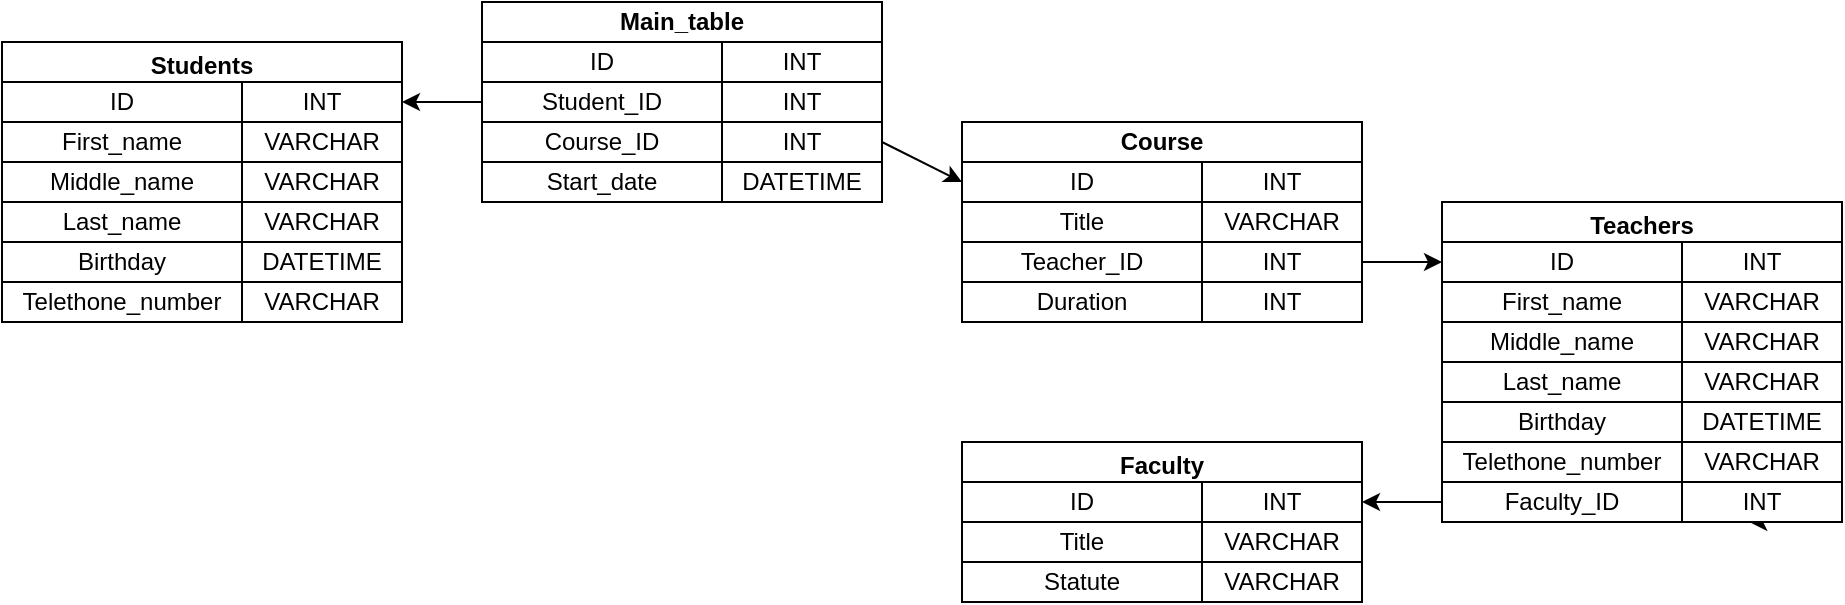 <mxfile version="24.3.1" type="device" pages="3">
  <diagram name="Задание 1" id="fH2gyag9-KRzCoOBgGSq">
    <mxGraphModel dx="1172" dy="627" grid="1" gridSize="10" guides="1" tooltips="1" connect="1" arrows="1" fold="1" page="1" pageScale="1" pageWidth="827" pageHeight="1169" math="0" shadow="0">
      <root>
        <mxCell id="0" />
        <mxCell id="1" parent="0" />
        <mxCell id="TieUyA27NA2xBLVFngrb-1" value="Students" style="swimlane;whiteSpace=wrap;html=1;" vertex="1" parent="1">
          <mxGeometry y="60" width="200" height="140" as="geometry" />
        </mxCell>
        <mxCell id="TieUyA27NA2xBLVFngrb-2" value="First_name" style="whiteSpace=wrap;html=1;" vertex="1" parent="TieUyA27NA2xBLVFngrb-1">
          <mxGeometry y="40" width="120" height="20" as="geometry" />
        </mxCell>
        <mxCell id="TieUyA27NA2xBLVFngrb-3" value="Birthday" style="whiteSpace=wrap;html=1;" vertex="1" parent="TieUyA27NA2xBLVFngrb-1">
          <mxGeometry y="100" width="120" height="20" as="geometry" />
        </mxCell>
        <mxCell id="TieUyA27NA2xBLVFngrb-4" value="Telethone_number" style="whiteSpace=wrap;html=1;" vertex="1" parent="TieUyA27NA2xBLVFngrb-1">
          <mxGeometry y="120" width="120" height="20" as="geometry" />
        </mxCell>
        <mxCell id="TieUyA27NA2xBLVFngrb-5" value="Middle_name" style="whiteSpace=wrap;html=1;" vertex="1" parent="TieUyA27NA2xBLVFngrb-1">
          <mxGeometry y="60" width="120" height="20" as="geometry" />
        </mxCell>
        <mxCell id="TieUyA27NA2xBLVFngrb-6" value="Last_name" style="whiteSpace=wrap;html=1;" vertex="1" parent="TieUyA27NA2xBLVFngrb-1">
          <mxGeometry y="80" width="120" height="20" as="geometry" />
        </mxCell>
        <mxCell id="TieUyA27NA2xBLVFngrb-7" value="VARCHAR" style="whiteSpace=wrap;html=1;" vertex="1" parent="TieUyA27NA2xBLVFngrb-1">
          <mxGeometry x="120" y="40" width="80" height="20" as="geometry" />
        </mxCell>
        <mxCell id="TieUyA27NA2xBLVFngrb-8" value="DATETIME" style="whiteSpace=wrap;html=1;" vertex="1" parent="TieUyA27NA2xBLVFngrb-1">
          <mxGeometry x="120" y="100" width="80" height="20" as="geometry" />
        </mxCell>
        <mxCell id="TieUyA27NA2xBLVFngrb-9" value="VARCHAR" style="whiteSpace=wrap;html=1;" vertex="1" parent="TieUyA27NA2xBLVFngrb-1">
          <mxGeometry x="120" y="120" width="80" height="20" as="geometry" />
        </mxCell>
        <mxCell id="TieUyA27NA2xBLVFngrb-10" value="VARCHAR" style="whiteSpace=wrap;html=1;" vertex="1" parent="TieUyA27NA2xBLVFngrb-1">
          <mxGeometry x="120" y="60" width="80" height="20" as="geometry" />
        </mxCell>
        <mxCell id="TieUyA27NA2xBLVFngrb-11" value="VARCHAR" style="whiteSpace=wrap;html=1;" vertex="1" parent="TieUyA27NA2xBLVFngrb-1">
          <mxGeometry x="120" y="80" width="80" height="20" as="geometry" />
        </mxCell>
        <mxCell id="TieUyA27NA2xBLVFngrb-12" value="INT" style="whiteSpace=wrap;html=1;" vertex="1" parent="TieUyA27NA2xBLVFngrb-1">
          <mxGeometry x="120" y="20" width="80" height="20" as="geometry" />
        </mxCell>
        <mxCell id="TieUyA27NA2xBLVFngrb-13" value="ID" style="whiteSpace=wrap;html=1;" vertex="1" parent="TieUyA27NA2xBLVFngrb-1">
          <mxGeometry y="20" width="120" height="20" as="geometry" />
        </mxCell>
        <mxCell id="TieUyA27NA2xBLVFngrb-14" value="Teachers" style="swimlane;whiteSpace=wrap;html=1;startSize=23;" vertex="1" parent="1">
          <mxGeometry x="720" y="140" width="200" height="160" as="geometry" />
        </mxCell>
        <mxCell id="TieUyA27NA2xBLVFngrb-15" value="First_name" style="whiteSpace=wrap;html=1;" vertex="1" parent="TieUyA27NA2xBLVFngrb-14">
          <mxGeometry y="40" width="120" height="20" as="geometry" />
        </mxCell>
        <mxCell id="TieUyA27NA2xBLVFngrb-16" style="edgeStyle=orthogonalEdgeStyle;rounded=0;orthogonalLoop=1;jettySize=auto;html=1;exitX=0.5;exitY=1;exitDx=0;exitDy=0;entryX=0.42;entryY=0.96;entryDx=0;entryDy=0;entryPerimeter=0;" edge="1" parent="TieUyA27NA2xBLVFngrb-14">
          <mxGeometry relative="1" as="geometry">
            <mxPoint x="160" y="160" as="sourcePoint" />
            <mxPoint x="153.6" y="159.2" as="targetPoint" />
          </mxGeometry>
        </mxCell>
        <mxCell id="TieUyA27NA2xBLVFngrb-17" value="Middle_name" style="whiteSpace=wrap;html=1;" vertex="1" parent="TieUyA27NA2xBLVFngrb-14">
          <mxGeometry y="60" width="120" height="20" as="geometry" />
        </mxCell>
        <mxCell id="TieUyA27NA2xBLVFngrb-18" value="Faculty_ID" style="whiteSpace=wrap;html=1;" vertex="1" parent="TieUyA27NA2xBLVFngrb-14">
          <mxGeometry y="140" width="120" height="20" as="geometry" />
        </mxCell>
        <mxCell id="TieUyA27NA2xBLVFngrb-19" value="Telethone_number" style="whiteSpace=wrap;html=1;" vertex="1" parent="TieUyA27NA2xBLVFngrb-14">
          <mxGeometry y="120" width="120" height="20" as="geometry" />
        </mxCell>
        <mxCell id="TieUyA27NA2xBLVFngrb-20" value="Birthday" style="whiteSpace=wrap;html=1;" vertex="1" parent="TieUyA27NA2xBLVFngrb-14">
          <mxGeometry y="100" width="120" height="20" as="geometry" />
        </mxCell>
        <mxCell id="TieUyA27NA2xBLVFngrb-21" value="Last_name" style="whiteSpace=wrap;html=1;" vertex="1" parent="TieUyA27NA2xBLVFngrb-14">
          <mxGeometry y="80" width="120" height="20" as="geometry" />
        </mxCell>
        <mxCell id="TieUyA27NA2xBLVFngrb-22" value="VARCHAR" style="whiteSpace=wrap;html=1;" vertex="1" parent="TieUyA27NA2xBLVFngrb-14">
          <mxGeometry x="120" y="40" width="80" height="20" as="geometry" />
        </mxCell>
        <mxCell id="TieUyA27NA2xBLVFngrb-23" value="VARCHAR" style="whiteSpace=wrap;html=1;" vertex="1" parent="TieUyA27NA2xBLVFngrb-14">
          <mxGeometry x="120" y="60" width="80" height="20" as="geometry" />
        </mxCell>
        <mxCell id="TieUyA27NA2xBLVFngrb-24" value="VARCHAR" style="whiteSpace=wrap;html=1;" vertex="1" parent="TieUyA27NA2xBLVFngrb-14">
          <mxGeometry x="120" y="80" width="80" height="20" as="geometry" />
        </mxCell>
        <mxCell id="TieUyA27NA2xBLVFngrb-25" value="DATETIME" style="whiteSpace=wrap;html=1;" vertex="1" parent="TieUyA27NA2xBLVFngrb-14">
          <mxGeometry x="120" y="100" width="80" height="20" as="geometry" />
        </mxCell>
        <mxCell id="TieUyA27NA2xBLVFngrb-26" value="VARCHAR" style="whiteSpace=wrap;html=1;" vertex="1" parent="TieUyA27NA2xBLVFngrb-14">
          <mxGeometry x="120" y="120" width="80" height="20" as="geometry" />
        </mxCell>
        <mxCell id="TieUyA27NA2xBLVFngrb-27" value="INT" style="whiteSpace=wrap;html=1;" vertex="1" parent="TieUyA27NA2xBLVFngrb-14">
          <mxGeometry x="120" y="140" width="80" height="20" as="geometry" />
        </mxCell>
        <mxCell id="TieUyA27NA2xBLVFngrb-28" value="INT" style="whiteSpace=wrap;html=1;" vertex="1" parent="TieUyA27NA2xBLVFngrb-14">
          <mxGeometry x="120" y="20" width="80" height="20" as="geometry" />
        </mxCell>
        <mxCell id="TieUyA27NA2xBLVFngrb-29" value="ID" style="whiteSpace=wrap;html=1;" vertex="1" parent="TieUyA27NA2xBLVFngrb-14">
          <mxGeometry y="20" width="120" height="20" as="geometry" />
        </mxCell>
        <mxCell id="TieUyA27NA2xBLVFngrb-30" value="Faculty" style="swimlane;whiteSpace=wrap;html=1;" vertex="1" parent="1">
          <mxGeometry x="480" y="260" width="200" height="80" as="geometry" />
        </mxCell>
        <mxCell id="TieUyA27NA2xBLVFngrb-31" value="Title" style="whiteSpace=wrap;html=1;" vertex="1" parent="TieUyA27NA2xBLVFngrb-30">
          <mxGeometry y="40" width="120" height="20" as="geometry" />
        </mxCell>
        <mxCell id="TieUyA27NA2xBLVFngrb-32" value="Statute" style="whiteSpace=wrap;html=1;" vertex="1" parent="TieUyA27NA2xBLVFngrb-30">
          <mxGeometry y="60" width="120" height="20" as="geometry" />
        </mxCell>
        <mxCell id="TieUyA27NA2xBLVFngrb-33" value="INT" style="whiteSpace=wrap;html=1;" vertex="1" parent="TieUyA27NA2xBLVFngrb-30">
          <mxGeometry x="120" y="20" width="80" height="20" as="geometry" />
        </mxCell>
        <mxCell id="TieUyA27NA2xBLVFngrb-34" value="ID" style="whiteSpace=wrap;html=1;" vertex="1" parent="TieUyA27NA2xBLVFngrb-30">
          <mxGeometry y="20" width="120" height="20" as="geometry" />
        </mxCell>
        <mxCell id="TieUyA27NA2xBLVFngrb-35" value="VARCHAR" style="whiteSpace=wrap;html=1;" vertex="1" parent="TieUyA27NA2xBLVFngrb-30">
          <mxGeometry x="120" y="40" width="80" height="20" as="geometry" />
        </mxCell>
        <mxCell id="TieUyA27NA2xBLVFngrb-36" value="VARCHAR" style="whiteSpace=wrap;html=1;" vertex="1" parent="TieUyA27NA2xBLVFngrb-30">
          <mxGeometry x="120" y="60" width="80" height="20" as="geometry" />
        </mxCell>
        <mxCell id="TieUyA27NA2xBLVFngrb-37" value="Course" style="swimlane;whiteSpace=wrap;html=1;startSize=20;" vertex="1" parent="1">
          <mxGeometry x="480" y="100" width="200" height="100" as="geometry" />
        </mxCell>
        <mxCell id="TieUyA27NA2xBLVFngrb-38" value="INT" style="whiteSpace=wrap;html=1;" vertex="1" parent="TieUyA27NA2xBLVFngrb-37">
          <mxGeometry x="120" y="20" width="80" height="20" as="geometry" />
        </mxCell>
        <mxCell id="TieUyA27NA2xBLVFngrb-39" value="ID" style="whiteSpace=wrap;html=1;" vertex="1" parent="TieUyA27NA2xBLVFngrb-37">
          <mxGeometry y="20" width="120" height="20" as="geometry" />
        </mxCell>
        <mxCell id="TieUyA27NA2xBLVFngrb-40" value="Title" style="whiteSpace=wrap;html=1;" vertex="1" parent="TieUyA27NA2xBLVFngrb-37">
          <mxGeometry y="40" width="120" height="20" as="geometry" />
        </mxCell>
        <mxCell id="TieUyA27NA2xBLVFngrb-41" value="VARCHAR" style="whiteSpace=wrap;html=1;" vertex="1" parent="TieUyA27NA2xBLVFngrb-37">
          <mxGeometry x="120" y="40" width="80" height="20" as="geometry" />
        </mxCell>
        <mxCell id="TieUyA27NA2xBLVFngrb-42" value="Teacher_ID" style="whiteSpace=wrap;html=1;" vertex="1" parent="TieUyA27NA2xBLVFngrb-37">
          <mxGeometry y="60" width="120" height="20" as="geometry" />
        </mxCell>
        <mxCell id="TieUyA27NA2xBLVFngrb-43" value="INT" style="whiteSpace=wrap;html=1;" vertex="1" parent="TieUyA27NA2xBLVFngrb-37">
          <mxGeometry x="120" y="60" width="80" height="20" as="geometry" />
        </mxCell>
        <mxCell id="TieUyA27NA2xBLVFngrb-44" value="Duration" style="whiteSpace=wrap;html=1;" vertex="1" parent="TieUyA27NA2xBLVFngrb-37">
          <mxGeometry y="80" width="120" height="20" as="geometry" />
        </mxCell>
        <mxCell id="TieUyA27NA2xBLVFngrb-45" value="INT" style="whiteSpace=wrap;html=1;" vertex="1" parent="TieUyA27NA2xBLVFngrb-37">
          <mxGeometry x="120" y="80" width="80" height="20" as="geometry" />
        </mxCell>
        <mxCell id="TieUyA27NA2xBLVFngrb-46" value="Main_table" style="swimlane;whiteSpace=wrap;html=1;startSize=20;" vertex="1" parent="1">
          <mxGeometry x="240" y="40" width="200" height="100" as="geometry" />
        </mxCell>
        <mxCell id="TieUyA27NA2xBLVFngrb-47" value="INT" style="whiteSpace=wrap;html=1;" vertex="1" parent="TieUyA27NA2xBLVFngrb-46">
          <mxGeometry x="120" y="20" width="80" height="20" as="geometry" />
        </mxCell>
        <mxCell id="TieUyA27NA2xBLVFngrb-48" value="ID" style="whiteSpace=wrap;html=1;" vertex="1" parent="TieUyA27NA2xBLVFngrb-46">
          <mxGeometry y="20" width="120" height="20" as="geometry" />
        </mxCell>
        <mxCell id="TieUyA27NA2xBLVFngrb-49" value="Student_ID" style="whiteSpace=wrap;html=1;" vertex="1" parent="TieUyA27NA2xBLVFngrb-46">
          <mxGeometry y="40" width="120" height="20" as="geometry" />
        </mxCell>
        <mxCell id="TieUyA27NA2xBLVFngrb-50" value="INT" style="whiteSpace=wrap;html=1;" vertex="1" parent="TieUyA27NA2xBLVFngrb-46">
          <mxGeometry x="120" y="40" width="80" height="20" as="geometry" />
        </mxCell>
        <mxCell id="TieUyA27NA2xBLVFngrb-51" value="Course_ID" style="whiteSpace=wrap;html=1;" vertex="1" parent="TieUyA27NA2xBLVFngrb-46">
          <mxGeometry y="60" width="120" height="20" as="geometry" />
        </mxCell>
        <mxCell id="TieUyA27NA2xBLVFngrb-52" value="INT" style="whiteSpace=wrap;html=1;" vertex="1" parent="TieUyA27NA2xBLVFngrb-46">
          <mxGeometry x="120" y="60" width="80" height="20" as="geometry" />
        </mxCell>
        <mxCell id="TieUyA27NA2xBLVFngrb-53" value="Start_date" style="whiteSpace=wrap;html=1;" vertex="1" parent="TieUyA27NA2xBLVFngrb-46">
          <mxGeometry y="80" width="120" height="20" as="geometry" />
        </mxCell>
        <mxCell id="TieUyA27NA2xBLVFngrb-54" value="DATETIME" style="whiteSpace=wrap;html=1;" vertex="1" parent="TieUyA27NA2xBLVFngrb-46">
          <mxGeometry x="120" y="80" width="80" height="20" as="geometry" />
        </mxCell>
        <mxCell id="TieUyA27NA2xBLVFngrb-55" value="" style="endArrow=classic;html=1;rounded=0;entryX=1;entryY=0.5;entryDx=0;entryDy=0;exitX=0;exitY=0.5;exitDx=0;exitDy=0;" edge="1" parent="1" source="TieUyA27NA2xBLVFngrb-46" target="TieUyA27NA2xBLVFngrb-12">
          <mxGeometry width="50" height="50" relative="1" as="geometry">
            <mxPoint x="380" y="270" as="sourcePoint" />
            <mxPoint x="260" y="90" as="targetPoint" />
          </mxGeometry>
        </mxCell>
        <mxCell id="TieUyA27NA2xBLVFngrb-56" value="" style="endArrow=classic;html=1;rounded=0;entryX=0;entryY=0.5;entryDx=0;entryDy=0;" edge="1" parent="1" target="TieUyA27NA2xBLVFngrb-39">
          <mxGeometry width="50" height="50" relative="1" as="geometry">
            <mxPoint x="440" y="110" as="sourcePoint" />
            <mxPoint x="530" y="210" as="targetPoint" />
          </mxGeometry>
        </mxCell>
        <mxCell id="TieUyA27NA2xBLVFngrb-57" value="" style="endArrow=classic;html=1;rounded=0;entryX=0;entryY=0.5;entryDx=0;entryDy=0;exitX=1;exitY=0.5;exitDx=0;exitDy=0;" edge="1" parent="1" source="TieUyA27NA2xBLVFngrb-43" target="TieUyA27NA2xBLVFngrb-29">
          <mxGeometry width="50" height="50" relative="1" as="geometry">
            <mxPoint x="380" y="170" as="sourcePoint" />
            <mxPoint x="430" y="120" as="targetPoint" />
          </mxGeometry>
        </mxCell>
        <mxCell id="TieUyA27NA2xBLVFngrb-58" value="" style="endArrow=classic;html=1;rounded=0;entryX=1;entryY=0.5;entryDx=0;entryDy=0;exitX=0;exitY=0.5;exitDx=0;exitDy=0;" edge="1" parent="1" source="TieUyA27NA2xBLVFngrb-18" target="TieUyA27NA2xBLVFngrb-33">
          <mxGeometry width="50" height="50" relative="1" as="geometry">
            <mxPoint x="730" y="325" as="sourcePoint" />
            <mxPoint x="780" y="275" as="targetPoint" />
          </mxGeometry>
        </mxCell>
      </root>
    </mxGraphModel>
  </diagram>
  <diagram id="XJa939sMdCeM8rN8jTqq" name="Задание 2">
    <mxGraphModel dx="996" dy="533" grid="1" gridSize="10" guides="1" tooltips="1" connect="1" arrows="1" fold="1" page="1" pageScale="1" pageWidth="827" pageHeight="1169" math="0" shadow="0">
      <root>
        <mxCell id="0" />
        <mxCell id="1" parent="0" />
        <mxCell id="PGZfyE_fy4JN2Fe6giRs-1" value="Students" style="swimlane;whiteSpace=wrap;html=1;" vertex="1" parent="1">
          <mxGeometry y="160" width="200" height="140" as="geometry" />
        </mxCell>
        <mxCell id="PGZfyE_fy4JN2Fe6giRs-2" value="First_name" style="whiteSpace=wrap;html=1;" vertex="1" parent="PGZfyE_fy4JN2Fe6giRs-1">
          <mxGeometry y="40" width="120" height="20" as="geometry" />
        </mxCell>
        <mxCell id="PGZfyE_fy4JN2Fe6giRs-3" value="Birthday" style="whiteSpace=wrap;html=1;" vertex="1" parent="PGZfyE_fy4JN2Fe6giRs-1">
          <mxGeometry y="100" width="120" height="20" as="geometry" />
        </mxCell>
        <mxCell id="PGZfyE_fy4JN2Fe6giRs-4" value="Telethone_number" style="whiteSpace=wrap;html=1;" vertex="1" parent="PGZfyE_fy4JN2Fe6giRs-1">
          <mxGeometry y="120" width="120" height="20" as="geometry" />
        </mxCell>
        <mxCell id="PGZfyE_fy4JN2Fe6giRs-5" value="Middle_name" style="whiteSpace=wrap;html=1;" vertex="1" parent="PGZfyE_fy4JN2Fe6giRs-1">
          <mxGeometry y="60" width="120" height="20" as="geometry" />
        </mxCell>
        <mxCell id="PGZfyE_fy4JN2Fe6giRs-6" value="Last_name" style="whiteSpace=wrap;html=1;" vertex="1" parent="PGZfyE_fy4JN2Fe6giRs-1">
          <mxGeometry y="80" width="120" height="20" as="geometry" />
        </mxCell>
        <mxCell id="PGZfyE_fy4JN2Fe6giRs-7" value="VARCHAR" style="whiteSpace=wrap;html=1;" vertex="1" parent="PGZfyE_fy4JN2Fe6giRs-1">
          <mxGeometry x="120" y="40" width="80" height="20" as="geometry" />
        </mxCell>
        <mxCell id="PGZfyE_fy4JN2Fe6giRs-8" value="DATETIME" style="whiteSpace=wrap;html=1;" vertex="1" parent="PGZfyE_fy4JN2Fe6giRs-1">
          <mxGeometry x="120" y="100" width="80" height="20" as="geometry" />
        </mxCell>
        <mxCell id="PGZfyE_fy4JN2Fe6giRs-9" value="VARCHAR" style="whiteSpace=wrap;html=1;" vertex="1" parent="PGZfyE_fy4JN2Fe6giRs-1">
          <mxGeometry x="120" y="120" width="80" height="20" as="geometry" />
        </mxCell>
        <mxCell id="PGZfyE_fy4JN2Fe6giRs-10" value="VARCHAR" style="whiteSpace=wrap;html=1;" vertex="1" parent="PGZfyE_fy4JN2Fe6giRs-1">
          <mxGeometry x="120" y="60" width="80" height="20" as="geometry" />
        </mxCell>
        <mxCell id="PGZfyE_fy4JN2Fe6giRs-11" value="VARCHAR" style="whiteSpace=wrap;html=1;" vertex="1" parent="PGZfyE_fy4JN2Fe6giRs-1">
          <mxGeometry x="120" y="80" width="80" height="20" as="geometry" />
        </mxCell>
        <mxCell id="PGZfyE_fy4JN2Fe6giRs-12" value="INT" style="whiteSpace=wrap;html=1;" vertex="1" parent="PGZfyE_fy4JN2Fe6giRs-1">
          <mxGeometry x="120" y="20" width="80" height="20" as="geometry" />
        </mxCell>
        <mxCell id="PGZfyE_fy4JN2Fe6giRs-13" value="ID" style="whiteSpace=wrap;html=1;" vertex="1" parent="PGZfyE_fy4JN2Fe6giRs-1">
          <mxGeometry y="20" width="120" height="20" as="geometry" />
        </mxCell>
        <mxCell id="PGZfyE_fy4JN2Fe6giRs-14" value="Teachers" style="swimlane;whiteSpace=wrap;html=1;startSize=23;" vertex="1" parent="1">
          <mxGeometry x="720" y="240" width="200" height="160" as="geometry" />
        </mxCell>
        <mxCell id="PGZfyE_fy4JN2Fe6giRs-15" value="First_name" style="whiteSpace=wrap;html=1;" vertex="1" parent="PGZfyE_fy4JN2Fe6giRs-14">
          <mxGeometry y="40" width="120" height="20" as="geometry" />
        </mxCell>
        <mxCell id="PGZfyE_fy4JN2Fe6giRs-16" style="edgeStyle=orthogonalEdgeStyle;rounded=0;orthogonalLoop=1;jettySize=auto;html=1;exitX=0.5;exitY=1;exitDx=0;exitDy=0;entryX=0.42;entryY=0.96;entryDx=0;entryDy=0;entryPerimeter=0;" edge="1" parent="PGZfyE_fy4JN2Fe6giRs-14">
          <mxGeometry relative="1" as="geometry">
            <mxPoint x="160" y="160" as="sourcePoint" />
            <mxPoint x="153.6" y="159.2" as="targetPoint" />
          </mxGeometry>
        </mxCell>
        <mxCell id="PGZfyE_fy4JN2Fe6giRs-17" value="Middle_name" style="whiteSpace=wrap;html=1;" vertex="1" parent="PGZfyE_fy4JN2Fe6giRs-14">
          <mxGeometry y="60" width="120" height="20" as="geometry" />
        </mxCell>
        <mxCell id="PGZfyE_fy4JN2Fe6giRs-18" value="Faculty_ID" style="whiteSpace=wrap;html=1;" vertex="1" parent="PGZfyE_fy4JN2Fe6giRs-14">
          <mxGeometry y="140" width="120" height="20" as="geometry" />
        </mxCell>
        <mxCell id="PGZfyE_fy4JN2Fe6giRs-19" value="Telethone_number" style="whiteSpace=wrap;html=1;" vertex="1" parent="PGZfyE_fy4JN2Fe6giRs-14">
          <mxGeometry y="120" width="120" height="20" as="geometry" />
        </mxCell>
        <mxCell id="PGZfyE_fy4JN2Fe6giRs-20" value="Birthday" style="whiteSpace=wrap;html=1;" vertex="1" parent="PGZfyE_fy4JN2Fe6giRs-14">
          <mxGeometry y="100" width="120" height="20" as="geometry" />
        </mxCell>
        <mxCell id="PGZfyE_fy4JN2Fe6giRs-21" value="Last_name" style="whiteSpace=wrap;html=1;" vertex="1" parent="PGZfyE_fy4JN2Fe6giRs-14">
          <mxGeometry y="80" width="120" height="20" as="geometry" />
        </mxCell>
        <mxCell id="PGZfyE_fy4JN2Fe6giRs-22" value="VARCHAR" style="whiteSpace=wrap;html=1;" vertex="1" parent="PGZfyE_fy4JN2Fe6giRs-14">
          <mxGeometry x="120" y="40" width="80" height="20" as="geometry" />
        </mxCell>
        <mxCell id="PGZfyE_fy4JN2Fe6giRs-23" value="VARCHAR" style="whiteSpace=wrap;html=1;" vertex="1" parent="PGZfyE_fy4JN2Fe6giRs-14">
          <mxGeometry x="120" y="60" width="80" height="20" as="geometry" />
        </mxCell>
        <mxCell id="PGZfyE_fy4JN2Fe6giRs-24" value="VARCHAR" style="whiteSpace=wrap;html=1;" vertex="1" parent="PGZfyE_fy4JN2Fe6giRs-14">
          <mxGeometry x="120" y="80" width="80" height="20" as="geometry" />
        </mxCell>
        <mxCell id="PGZfyE_fy4JN2Fe6giRs-25" value="DATETIME" style="whiteSpace=wrap;html=1;" vertex="1" parent="PGZfyE_fy4JN2Fe6giRs-14">
          <mxGeometry x="120" y="100" width="80" height="20" as="geometry" />
        </mxCell>
        <mxCell id="PGZfyE_fy4JN2Fe6giRs-26" value="VARCHAR" style="whiteSpace=wrap;html=1;" vertex="1" parent="PGZfyE_fy4JN2Fe6giRs-14">
          <mxGeometry x="120" y="120" width="80" height="20" as="geometry" />
        </mxCell>
        <mxCell id="PGZfyE_fy4JN2Fe6giRs-27" value="INT" style="whiteSpace=wrap;html=1;" vertex="1" parent="PGZfyE_fy4JN2Fe6giRs-14">
          <mxGeometry x="120" y="140" width="80" height="20" as="geometry" />
        </mxCell>
        <mxCell id="PGZfyE_fy4JN2Fe6giRs-28" value="INT" style="whiteSpace=wrap;html=1;" vertex="1" parent="PGZfyE_fy4JN2Fe6giRs-14">
          <mxGeometry x="120" y="20" width="80" height="20" as="geometry" />
        </mxCell>
        <mxCell id="PGZfyE_fy4JN2Fe6giRs-29" value="ID" style="whiteSpace=wrap;html=1;" vertex="1" parent="PGZfyE_fy4JN2Fe6giRs-14">
          <mxGeometry y="20" width="120" height="20" as="geometry" />
        </mxCell>
        <mxCell id="PGZfyE_fy4JN2Fe6giRs-30" value="Faculty" style="swimlane;whiteSpace=wrap;html=1;" vertex="1" parent="1">
          <mxGeometry x="480" y="360" width="200" height="80" as="geometry" />
        </mxCell>
        <mxCell id="PGZfyE_fy4JN2Fe6giRs-31" value="Title" style="whiteSpace=wrap;html=1;" vertex="1" parent="PGZfyE_fy4JN2Fe6giRs-30">
          <mxGeometry y="40" width="120" height="20" as="geometry" />
        </mxCell>
        <mxCell id="PGZfyE_fy4JN2Fe6giRs-32" value="Statute" style="whiteSpace=wrap;html=1;" vertex="1" parent="PGZfyE_fy4JN2Fe6giRs-30">
          <mxGeometry y="60" width="120" height="20" as="geometry" />
        </mxCell>
        <mxCell id="PGZfyE_fy4JN2Fe6giRs-33" value="INT" style="whiteSpace=wrap;html=1;" vertex="1" parent="PGZfyE_fy4JN2Fe6giRs-30">
          <mxGeometry x="120" y="20" width="80" height="20" as="geometry" />
        </mxCell>
        <mxCell id="PGZfyE_fy4JN2Fe6giRs-34" value="ID" style="whiteSpace=wrap;html=1;" vertex="1" parent="PGZfyE_fy4JN2Fe6giRs-30">
          <mxGeometry y="20" width="120" height="20" as="geometry" />
        </mxCell>
        <mxCell id="PGZfyE_fy4JN2Fe6giRs-35" value="VARCHAR" style="whiteSpace=wrap;html=1;" vertex="1" parent="PGZfyE_fy4JN2Fe6giRs-30">
          <mxGeometry x="120" y="40" width="80" height="20" as="geometry" />
        </mxCell>
        <mxCell id="PGZfyE_fy4JN2Fe6giRs-36" value="VARCHAR" style="whiteSpace=wrap;html=1;" vertex="1" parent="PGZfyE_fy4JN2Fe6giRs-30">
          <mxGeometry x="120" y="60" width="80" height="20" as="geometry" />
        </mxCell>
        <mxCell id="PGZfyE_fy4JN2Fe6giRs-37" value="Course" style="swimlane;whiteSpace=wrap;html=1;startSize=20;" vertex="1" parent="1">
          <mxGeometry x="480" y="200" width="200" height="100" as="geometry" />
        </mxCell>
        <mxCell id="PGZfyE_fy4JN2Fe6giRs-38" value="INT" style="whiteSpace=wrap;html=1;" vertex="1" parent="PGZfyE_fy4JN2Fe6giRs-37">
          <mxGeometry x="120" y="20" width="80" height="20" as="geometry" />
        </mxCell>
        <mxCell id="PGZfyE_fy4JN2Fe6giRs-39" value="ID" style="whiteSpace=wrap;html=1;" vertex="1" parent="PGZfyE_fy4JN2Fe6giRs-37">
          <mxGeometry y="20" width="120" height="20" as="geometry" />
        </mxCell>
        <mxCell id="PGZfyE_fy4JN2Fe6giRs-40" value="Title" style="whiteSpace=wrap;html=1;" vertex="1" parent="PGZfyE_fy4JN2Fe6giRs-37">
          <mxGeometry y="40" width="120" height="20" as="geometry" />
        </mxCell>
        <mxCell id="PGZfyE_fy4JN2Fe6giRs-41" value="VARCHAR" style="whiteSpace=wrap;html=1;" vertex="1" parent="PGZfyE_fy4JN2Fe6giRs-37">
          <mxGeometry x="120" y="40" width="80" height="20" as="geometry" />
        </mxCell>
        <mxCell id="PGZfyE_fy4JN2Fe6giRs-42" value="Teacher_ID" style="whiteSpace=wrap;html=1;" vertex="1" parent="PGZfyE_fy4JN2Fe6giRs-37">
          <mxGeometry y="60" width="120" height="20" as="geometry" />
        </mxCell>
        <mxCell id="PGZfyE_fy4JN2Fe6giRs-43" value="INT" style="whiteSpace=wrap;html=1;" vertex="1" parent="PGZfyE_fy4JN2Fe6giRs-37">
          <mxGeometry x="120" y="60" width="80" height="20" as="geometry" />
        </mxCell>
        <mxCell id="PGZfyE_fy4JN2Fe6giRs-44" value="Duration" style="whiteSpace=wrap;html=1;" vertex="1" parent="PGZfyE_fy4JN2Fe6giRs-37">
          <mxGeometry y="80" width="120" height="20" as="geometry" />
        </mxCell>
        <mxCell id="PGZfyE_fy4JN2Fe6giRs-45" value="INT" style="whiteSpace=wrap;html=1;" vertex="1" parent="PGZfyE_fy4JN2Fe6giRs-37">
          <mxGeometry x="120" y="80" width="80" height="20" as="geometry" />
        </mxCell>
        <mxCell id="PGZfyE_fy4JN2Fe6giRs-46" value="Main_table" style="swimlane;whiteSpace=wrap;html=1;startSize=20;" vertex="1" parent="1">
          <mxGeometry x="480" y="80" width="200" height="80" as="geometry" />
        </mxCell>
        <mxCell id="PGZfyE_fy4JN2Fe6giRs-47" value="INT" style="whiteSpace=wrap;html=1;" vertex="1" parent="PGZfyE_fy4JN2Fe6giRs-46">
          <mxGeometry x="120" y="20" width="80" height="20" as="geometry" />
        </mxCell>
        <mxCell id="PGZfyE_fy4JN2Fe6giRs-48" value="ID" style="whiteSpace=wrap;html=1;" vertex="1" parent="PGZfyE_fy4JN2Fe6giRs-46">
          <mxGeometry y="20" width="120" height="20" as="geometry" />
        </mxCell>
        <mxCell id="p2YvBpHQvHaItrfL-yas-1" value="Education_card_ID" style="whiteSpace=wrap;html=1;" vertex="1" parent="PGZfyE_fy4JN2Fe6giRs-46">
          <mxGeometry y="40" width="120" height="20" as="geometry" />
        </mxCell>
        <mxCell id="IA9CAa94Gaxdp_J9VeVJ-26" value="INT" style="whiteSpace=wrap;html=1;" vertex="1" parent="PGZfyE_fy4JN2Fe6giRs-46">
          <mxGeometry x="120" y="40" width="80" height="20" as="geometry" />
        </mxCell>
        <mxCell id="IA9CAa94Gaxdp_J9VeVJ-29" value="Homework_ID" style="whiteSpace=wrap;html=1;" vertex="1" parent="PGZfyE_fy4JN2Fe6giRs-46">
          <mxGeometry y="60" width="120" height="20" as="geometry" />
        </mxCell>
        <mxCell id="IA9CAa94Gaxdp_J9VeVJ-30" value="INT" style="whiteSpace=wrap;html=1;" vertex="1" parent="PGZfyE_fy4JN2Fe6giRs-46">
          <mxGeometry x="120" y="60" width="80" height="20" as="geometry" />
        </mxCell>
        <mxCell id="PGZfyE_fy4JN2Fe6giRs-57" value="" style="endArrow=classic;html=1;rounded=0;entryX=0;entryY=0.5;entryDx=0;entryDy=0;exitX=1;exitY=0.5;exitDx=0;exitDy=0;" edge="1" parent="1" source="PGZfyE_fy4JN2Fe6giRs-43" target="PGZfyE_fy4JN2Fe6giRs-29">
          <mxGeometry width="50" height="50" relative="1" as="geometry">
            <mxPoint x="380" y="270" as="sourcePoint" />
            <mxPoint x="430" y="220" as="targetPoint" />
          </mxGeometry>
        </mxCell>
        <mxCell id="PGZfyE_fy4JN2Fe6giRs-58" value="" style="endArrow=classic;html=1;rounded=0;entryX=1;entryY=0.5;entryDx=0;entryDy=0;exitX=0;exitY=0.5;exitDx=0;exitDy=0;" edge="1" parent="1" source="PGZfyE_fy4JN2Fe6giRs-18" target="PGZfyE_fy4JN2Fe6giRs-33">
          <mxGeometry width="50" height="50" relative="1" as="geometry">
            <mxPoint x="730" y="425" as="sourcePoint" />
            <mxPoint x="780" y="375" as="targetPoint" />
          </mxGeometry>
        </mxCell>
        <mxCell id="D7MWVUQmcr9DXvV_RX3e-1" value="Homework" style="swimlane;whiteSpace=wrap;html=1;startSize=20;" vertex="1" parent="1">
          <mxGeometry x="730" y="120" width="200" height="100" as="geometry" />
        </mxCell>
        <mxCell id="D7MWVUQmcr9DXvV_RX3e-2" value="INT" style="whiteSpace=wrap;html=1;" vertex="1" parent="D7MWVUQmcr9DXvV_RX3e-1">
          <mxGeometry x="120" y="20" width="80" height="20" as="geometry" />
        </mxCell>
        <mxCell id="D7MWVUQmcr9DXvV_RX3e-3" value="ID" style="whiteSpace=wrap;html=1;" vertex="1" parent="D7MWVUQmcr9DXvV_RX3e-1">
          <mxGeometry y="20" width="120" height="20" as="geometry" />
        </mxCell>
        <mxCell id="D7MWVUQmcr9DXvV_RX3e-4" value="Title" style="whiteSpace=wrap;html=1;" vertex="1" parent="D7MWVUQmcr9DXvV_RX3e-1">
          <mxGeometry y="40" width="120" height="20" as="geometry" />
        </mxCell>
        <mxCell id="D7MWVUQmcr9DXvV_RX3e-5" value="VARCHAR" style="whiteSpace=wrap;html=1;" vertex="1" parent="D7MWVUQmcr9DXvV_RX3e-1">
          <mxGeometry x="120" y="40" width="80" height="20" as="geometry" />
        </mxCell>
        <mxCell id="IA9CAa94Gaxdp_J9VeVJ-2" value="Course_ID" style="whiteSpace=wrap;html=1;" vertex="1" parent="D7MWVUQmcr9DXvV_RX3e-1">
          <mxGeometry y="60" width="120" height="20" as="geometry" />
        </mxCell>
        <mxCell id="IA9CAa94Gaxdp_J9VeVJ-3" value="INT" style="whiteSpace=wrap;html=1;" vertex="1" parent="D7MWVUQmcr9DXvV_RX3e-1">
          <mxGeometry x="120" y="60" width="80" height="20" as="geometry" />
        </mxCell>
        <mxCell id="IA9CAa94Gaxdp_J9VeVJ-27" value="Mark" style="whiteSpace=wrap;html=1;" vertex="1" parent="D7MWVUQmcr9DXvV_RX3e-1">
          <mxGeometry y="80" width="120" height="20" as="geometry" />
        </mxCell>
        <mxCell id="IA9CAa94Gaxdp_J9VeVJ-28" value="INT" style="whiteSpace=wrap;html=1;" vertex="1" parent="D7MWVUQmcr9DXvV_RX3e-1">
          <mxGeometry x="120" y="80" width="80" height="20" as="geometry" />
        </mxCell>
        <mxCell id="IA9CAa94Gaxdp_J9VeVJ-35" style="edgeStyle=orthogonalEdgeStyle;rounded=0;orthogonalLoop=1;jettySize=auto;html=1;exitX=0;exitY=0.5;exitDx=0;exitDy=0;" edge="1" parent="1" source="IA9CAa94Gaxdp_J9VeVJ-4" target="PGZfyE_fy4JN2Fe6giRs-12">
          <mxGeometry relative="1" as="geometry" />
        </mxCell>
        <mxCell id="IA9CAa94Gaxdp_J9VeVJ-4" value="Education_card" style="swimlane;whiteSpace=wrap;html=1;startSize=20;" vertex="1" parent="1">
          <mxGeometry x="230" y="140" width="200" height="100" as="geometry">
            <mxRectangle x="240" y="280" width="120" height="30" as="alternateBounds" />
          </mxGeometry>
        </mxCell>
        <mxCell id="IA9CAa94Gaxdp_J9VeVJ-5" value="INT" style="whiteSpace=wrap;html=1;" vertex="1" parent="IA9CAa94Gaxdp_J9VeVJ-4">
          <mxGeometry x="120" y="20" width="80" height="20" as="geometry" />
        </mxCell>
        <mxCell id="IA9CAa94Gaxdp_J9VeVJ-6" value="ID" style="whiteSpace=wrap;html=1;" vertex="1" parent="IA9CAa94Gaxdp_J9VeVJ-4">
          <mxGeometry y="20" width="120" height="20" as="geometry" />
        </mxCell>
        <mxCell id="IA9CAa94Gaxdp_J9VeVJ-16" value="Student_ID" style="whiteSpace=wrap;html=1;" vertex="1" parent="IA9CAa94Gaxdp_J9VeVJ-4">
          <mxGeometry y="40" width="120" height="20" as="geometry" />
        </mxCell>
        <mxCell id="IA9CAa94Gaxdp_J9VeVJ-17" value="INT" style="whiteSpace=wrap;html=1;" vertex="1" parent="IA9CAa94Gaxdp_J9VeVJ-4">
          <mxGeometry x="120" y="40" width="80" height="20" as="geometry" />
        </mxCell>
        <mxCell id="IA9CAa94Gaxdp_J9VeVJ-18" value="Course_ID" style="whiteSpace=wrap;html=1;" vertex="1" parent="IA9CAa94Gaxdp_J9VeVJ-4">
          <mxGeometry y="60" width="120" height="20" as="geometry" />
        </mxCell>
        <mxCell id="IA9CAa94Gaxdp_J9VeVJ-19" value="INT" style="whiteSpace=wrap;html=1;" vertex="1" parent="IA9CAa94Gaxdp_J9VeVJ-4">
          <mxGeometry x="120" y="60" width="80" height="20" as="geometry" />
        </mxCell>
        <mxCell id="IA9CAa94Gaxdp_J9VeVJ-22" value="Start_date" style="whiteSpace=wrap;html=1;" vertex="1" parent="IA9CAa94Gaxdp_J9VeVJ-4">
          <mxGeometry y="80" width="120" height="20" as="geometry" />
        </mxCell>
        <mxCell id="IA9CAa94Gaxdp_J9VeVJ-23" value="DATETIME" style="whiteSpace=wrap;html=1;" vertex="1" parent="IA9CAa94Gaxdp_J9VeVJ-4">
          <mxGeometry x="120" y="80" width="80" height="20" as="geometry" />
        </mxCell>
        <mxCell id="IA9CAa94Gaxdp_J9VeVJ-32" style="edgeStyle=orthogonalEdgeStyle;rounded=0;orthogonalLoop=1;jettySize=auto;html=1;exitX=1;exitY=0.5;exitDx=0;exitDy=0;entryX=0;entryY=0.5;entryDx=0;entryDy=0;" edge="1" parent="1" source="IA9CAa94Gaxdp_J9VeVJ-30" target="D7MWVUQmcr9DXvV_RX3e-3">
          <mxGeometry relative="1" as="geometry" />
        </mxCell>
        <mxCell id="IA9CAa94Gaxdp_J9VeVJ-34" style="edgeStyle=orthogonalEdgeStyle;rounded=0;orthogonalLoop=1;jettySize=auto;html=1;exitX=0;exitY=0.5;exitDx=0;exitDy=0;entryX=1;entryY=0.5;entryDx=0;entryDy=0;" edge="1" parent="1" source="p2YvBpHQvHaItrfL-yas-1" target="IA9CAa94Gaxdp_J9VeVJ-5">
          <mxGeometry relative="1" as="geometry" />
        </mxCell>
        <mxCell id="IA9CAa94Gaxdp_J9VeVJ-36" style="edgeStyle=orthogonalEdgeStyle;rounded=0;orthogonalLoop=1;jettySize=auto;html=1;exitX=1;exitY=0.5;exitDx=0;exitDy=0;entryX=0;entryY=0.5;entryDx=0;entryDy=0;" edge="1" parent="1" source="IA9CAa94Gaxdp_J9VeVJ-19" target="PGZfyE_fy4JN2Fe6giRs-39">
          <mxGeometry relative="1" as="geometry" />
        </mxCell>
        <mxCell id="IA9CAa94Gaxdp_J9VeVJ-37" style="edgeStyle=orthogonalEdgeStyle;rounded=0;orthogonalLoop=1;jettySize=auto;html=1;exitX=0;exitY=0.5;exitDx=0;exitDy=0;entryX=1;entryY=0.5;entryDx=0;entryDy=0;" edge="1" parent="1" source="IA9CAa94Gaxdp_J9VeVJ-2" target="PGZfyE_fy4JN2Fe6giRs-38">
          <mxGeometry relative="1" as="geometry" />
        </mxCell>
      </root>
    </mxGraphModel>
  </diagram>
  <diagram id="E_EVJGm-ZqZGZ2EiaNJT" name="Задание 3">
    <mxGraphModel dx="996" dy="533" grid="1" gridSize="10" guides="1" tooltips="1" connect="1" arrows="1" fold="1" page="1" pageScale="1" pageWidth="827" pageHeight="1169" math="0" shadow="0">
      <root>
        <mxCell id="0" />
        <mxCell id="1" parent="0" />
        <mxCell id="0lBd62n0DpC4Bgb8MYZ_-1" value="Students" style="swimlane;whiteSpace=wrap;html=1;" vertex="1" parent="1">
          <mxGeometry y="160" width="200" height="140" as="geometry" />
        </mxCell>
        <mxCell id="0lBd62n0DpC4Bgb8MYZ_-2" value="First_name" style="whiteSpace=wrap;html=1;" vertex="1" parent="0lBd62n0DpC4Bgb8MYZ_-1">
          <mxGeometry y="40" width="120" height="20" as="geometry" />
        </mxCell>
        <mxCell id="0lBd62n0DpC4Bgb8MYZ_-3" value="Birthday" style="whiteSpace=wrap;html=1;" vertex="1" parent="0lBd62n0DpC4Bgb8MYZ_-1">
          <mxGeometry y="100" width="120" height="20" as="geometry" />
        </mxCell>
        <mxCell id="0lBd62n0DpC4Bgb8MYZ_-4" value="Telethone_number" style="whiteSpace=wrap;html=1;" vertex="1" parent="0lBd62n0DpC4Bgb8MYZ_-1">
          <mxGeometry y="120" width="120" height="20" as="geometry" />
        </mxCell>
        <mxCell id="0lBd62n0DpC4Bgb8MYZ_-5" value="Middle_name" style="whiteSpace=wrap;html=1;" vertex="1" parent="0lBd62n0DpC4Bgb8MYZ_-1">
          <mxGeometry y="60" width="120" height="20" as="geometry" />
        </mxCell>
        <mxCell id="0lBd62n0DpC4Bgb8MYZ_-6" value="Last_name" style="whiteSpace=wrap;html=1;" vertex="1" parent="0lBd62n0DpC4Bgb8MYZ_-1">
          <mxGeometry y="80" width="120" height="20" as="geometry" />
        </mxCell>
        <mxCell id="0lBd62n0DpC4Bgb8MYZ_-7" value="VARCHAR" style="whiteSpace=wrap;html=1;" vertex="1" parent="0lBd62n0DpC4Bgb8MYZ_-1">
          <mxGeometry x="120" y="40" width="80" height="20" as="geometry" />
        </mxCell>
        <mxCell id="0lBd62n0DpC4Bgb8MYZ_-8" value="DATETIME" style="whiteSpace=wrap;html=1;" vertex="1" parent="0lBd62n0DpC4Bgb8MYZ_-1">
          <mxGeometry x="120" y="100" width="80" height="20" as="geometry" />
        </mxCell>
        <mxCell id="0lBd62n0DpC4Bgb8MYZ_-9" value="VARCHAR" style="whiteSpace=wrap;html=1;" vertex="1" parent="0lBd62n0DpC4Bgb8MYZ_-1">
          <mxGeometry x="120" y="120" width="80" height="20" as="geometry" />
        </mxCell>
        <mxCell id="0lBd62n0DpC4Bgb8MYZ_-10" value="VARCHAR" style="whiteSpace=wrap;html=1;" vertex="1" parent="0lBd62n0DpC4Bgb8MYZ_-1">
          <mxGeometry x="120" y="60" width="80" height="20" as="geometry" />
        </mxCell>
        <mxCell id="0lBd62n0DpC4Bgb8MYZ_-11" value="VARCHAR" style="whiteSpace=wrap;html=1;" vertex="1" parent="0lBd62n0DpC4Bgb8MYZ_-1">
          <mxGeometry x="120" y="80" width="80" height="20" as="geometry" />
        </mxCell>
        <mxCell id="0lBd62n0DpC4Bgb8MYZ_-12" value="INT" style="whiteSpace=wrap;html=1;" vertex="1" parent="0lBd62n0DpC4Bgb8MYZ_-1">
          <mxGeometry x="120" y="20" width="80" height="20" as="geometry" />
        </mxCell>
        <mxCell id="0lBd62n0DpC4Bgb8MYZ_-13" value="ID" style="whiteSpace=wrap;html=1;" vertex="1" parent="0lBd62n0DpC4Bgb8MYZ_-1">
          <mxGeometry y="20" width="120" height="20" as="geometry" />
        </mxCell>
        <mxCell id="0lBd62n0DpC4Bgb8MYZ_-14" value="Teachers" style="swimlane;whiteSpace=wrap;html=1;startSize=23;" vertex="1" parent="1">
          <mxGeometry x="720" y="240" width="200" height="200" as="geometry" />
        </mxCell>
        <mxCell id="0lBd62n0DpC4Bgb8MYZ_-15" value="First_name" style="whiteSpace=wrap;html=1;" vertex="1" parent="0lBd62n0DpC4Bgb8MYZ_-14">
          <mxGeometry y="40" width="120" height="20" as="geometry" />
        </mxCell>
        <mxCell id="0lBd62n0DpC4Bgb8MYZ_-16" style="edgeStyle=orthogonalEdgeStyle;rounded=0;orthogonalLoop=1;jettySize=auto;html=1;exitX=0.5;exitY=1;exitDx=0;exitDy=0;entryX=0.42;entryY=0.96;entryDx=0;entryDy=0;entryPerimeter=0;" edge="1" parent="0lBd62n0DpC4Bgb8MYZ_-14">
          <mxGeometry relative="1" as="geometry">
            <mxPoint x="160" y="160" as="sourcePoint" />
            <mxPoint x="153.6" y="159.2" as="targetPoint" />
          </mxGeometry>
        </mxCell>
        <mxCell id="0lBd62n0DpC4Bgb8MYZ_-17" value="Middle_name" style="whiteSpace=wrap;html=1;" vertex="1" parent="0lBd62n0DpC4Bgb8MYZ_-14">
          <mxGeometry y="60" width="120" height="20" as="geometry" />
        </mxCell>
        <mxCell id="0lBd62n0DpC4Bgb8MYZ_-18" value="Faculty_ID" style="whiteSpace=wrap;html=1;" vertex="1" parent="0lBd62n0DpC4Bgb8MYZ_-14">
          <mxGeometry y="140" width="120" height="20" as="geometry" />
        </mxCell>
        <mxCell id="0lBd62n0DpC4Bgb8MYZ_-19" value="Telethone_number" style="whiteSpace=wrap;html=1;" vertex="1" parent="0lBd62n0DpC4Bgb8MYZ_-14">
          <mxGeometry y="120" width="120" height="20" as="geometry" />
        </mxCell>
        <mxCell id="0lBd62n0DpC4Bgb8MYZ_-20" value="Birthday" style="whiteSpace=wrap;html=1;" vertex="1" parent="0lBd62n0DpC4Bgb8MYZ_-14">
          <mxGeometry y="100" width="120" height="20" as="geometry" />
        </mxCell>
        <mxCell id="0lBd62n0DpC4Bgb8MYZ_-21" value="Last_name" style="whiteSpace=wrap;html=1;" vertex="1" parent="0lBd62n0DpC4Bgb8MYZ_-14">
          <mxGeometry y="80" width="120" height="20" as="geometry" />
        </mxCell>
        <mxCell id="0lBd62n0DpC4Bgb8MYZ_-22" value="VARCHAR" style="whiteSpace=wrap;html=1;" vertex="1" parent="0lBd62n0DpC4Bgb8MYZ_-14">
          <mxGeometry x="120" y="40" width="80" height="20" as="geometry" />
        </mxCell>
        <mxCell id="0lBd62n0DpC4Bgb8MYZ_-23" value="VARCHAR" style="whiteSpace=wrap;html=1;" vertex="1" parent="0lBd62n0DpC4Bgb8MYZ_-14">
          <mxGeometry x="120" y="60" width="80" height="20" as="geometry" />
        </mxCell>
        <mxCell id="0lBd62n0DpC4Bgb8MYZ_-24" value="VARCHAR" style="whiteSpace=wrap;html=1;" vertex="1" parent="0lBd62n0DpC4Bgb8MYZ_-14">
          <mxGeometry x="120" y="80" width="80" height="20" as="geometry" />
        </mxCell>
        <mxCell id="0lBd62n0DpC4Bgb8MYZ_-25" value="DATETIME" style="whiteSpace=wrap;html=1;" vertex="1" parent="0lBd62n0DpC4Bgb8MYZ_-14">
          <mxGeometry x="120" y="100" width="80" height="20" as="geometry" />
        </mxCell>
        <mxCell id="0lBd62n0DpC4Bgb8MYZ_-26" value="VARCHAR" style="whiteSpace=wrap;html=1;" vertex="1" parent="0lBd62n0DpC4Bgb8MYZ_-14">
          <mxGeometry x="120" y="120" width="80" height="20" as="geometry" />
        </mxCell>
        <mxCell id="0lBd62n0DpC4Bgb8MYZ_-27" value="INT" style="whiteSpace=wrap;html=1;" vertex="1" parent="0lBd62n0DpC4Bgb8MYZ_-14">
          <mxGeometry x="120" y="140" width="80" height="20" as="geometry" />
        </mxCell>
        <mxCell id="0lBd62n0DpC4Bgb8MYZ_-28" value="INT" style="whiteSpace=wrap;html=1;" vertex="1" parent="0lBd62n0DpC4Bgb8MYZ_-14">
          <mxGeometry x="120" y="20" width="80" height="20" as="geometry" />
        </mxCell>
        <mxCell id="0lBd62n0DpC4Bgb8MYZ_-29" value="ID" style="whiteSpace=wrap;html=1;" vertex="1" parent="0lBd62n0DpC4Bgb8MYZ_-14">
          <mxGeometry y="20" width="120" height="20" as="geometry" />
        </mxCell>
        <mxCell id="0lBd62n0DpC4Bgb8MYZ_-78" value="Faculty_ID_headed _by_researcher" style="whiteSpace=wrap;html=1;" vertex="1" parent="0lBd62n0DpC4Bgb8MYZ_-14">
          <mxGeometry y="160" width="120" height="40" as="geometry" />
        </mxCell>
        <mxCell id="0lBd62n0DpC4Bgb8MYZ_-79" value="INT" style="whiteSpace=wrap;html=1;" vertex="1" parent="0lBd62n0DpC4Bgb8MYZ_-14">
          <mxGeometry x="120" y="160" width="80" height="40" as="geometry" />
        </mxCell>
        <mxCell id="0lBd62n0DpC4Bgb8MYZ_-30" value="Faculty" style="swimlane;whiteSpace=wrap;html=1;" vertex="1" parent="1">
          <mxGeometry x="460" y="390" width="200" height="100" as="geometry" />
        </mxCell>
        <mxCell id="0lBd62n0DpC4Bgb8MYZ_-31" value="Title" style="whiteSpace=wrap;html=1;" vertex="1" parent="0lBd62n0DpC4Bgb8MYZ_-30">
          <mxGeometry y="40" width="120" height="20" as="geometry" />
        </mxCell>
        <mxCell id="0lBd62n0DpC4Bgb8MYZ_-32" value="Statute" style="whiteSpace=wrap;html=1;" vertex="1" parent="0lBd62n0DpC4Bgb8MYZ_-30">
          <mxGeometry y="60" width="120" height="20" as="geometry" />
        </mxCell>
        <mxCell id="0lBd62n0DpC4Bgb8MYZ_-33" value="INT" style="whiteSpace=wrap;html=1;" vertex="1" parent="0lBd62n0DpC4Bgb8MYZ_-30">
          <mxGeometry x="120" y="20" width="80" height="20" as="geometry" />
        </mxCell>
        <mxCell id="0lBd62n0DpC4Bgb8MYZ_-34" value="ID" style="whiteSpace=wrap;html=1;" vertex="1" parent="0lBd62n0DpC4Bgb8MYZ_-30">
          <mxGeometry y="20" width="120" height="20" as="geometry" />
        </mxCell>
        <mxCell id="0lBd62n0DpC4Bgb8MYZ_-35" value="VARCHAR" style="whiteSpace=wrap;html=1;" vertex="1" parent="0lBd62n0DpC4Bgb8MYZ_-30">
          <mxGeometry x="120" y="40" width="80" height="20" as="geometry" />
        </mxCell>
        <mxCell id="0lBd62n0DpC4Bgb8MYZ_-36" value="VARCHAR" style="whiteSpace=wrap;html=1;" vertex="1" parent="0lBd62n0DpC4Bgb8MYZ_-30">
          <mxGeometry x="120" y="60" width="80" height="20" as="geometry" />
        </mxCell>
        <mxCell id="0lBd62n0DpC4Bgb8MYZ_-81" value="Chief" style="whiteSpace=wrap;html=1;" vertex="1" parent="0lBd62n0DpC4Bgb8MYZ_-30">
          <mxGeometry y="80" width="120" height="20" as="geometry" />
        </mxCell>
        <mxCell id="0lBd62n0DpC4Bgb8MYZ_-82" value="INT" style="whiteSpace=wrap;html=1;" vertex="1" parent="0lBd62n0DpC4Bgb8MYZ_-30">
          <mxGeometry x="120" y="80" width="80" height="20" as="geometry" />
        </mxCell>
        <mxCell id="0lBd62n0DpC4Bgb8MYZ_-37" value="Course" style="swimlane;whiteSpace=wrap;html=1;startSize=20;" vertex="1" parent="1">
          <mxGeometry x="480" y="200" width="200" height="100" as="geometry" />
        </mxCell>
        <mxCell id="0lBd62n0DpC4Bgb8MYZ_-38" value="INT" style="whiteSpace=wrap;html=1;" vertex="1" parent="0lBd62n0DpC4Bgb8MYZ_-37">
          <mxGeometry x="120" y="20" width="80" height="20" as="geometry" />
        </mxCell>
        <mxCell id="0lBd62n0DpC4Bgb8MYZ_-39" value="ID" style="whiteSpace=wrap;html=1;" vertex="1" parent="0lBd62n0DpC4Bgb8MYZ_-37">
          <mxGeometry y="20" width="120" height="20" as="geometry" />
        </mxCell>
        <mxCell id="0lBd62n0DpC4Bgb8MYZ_-40" value="Title" style="whiteSpace=wrap;html=1;" vertex="1" parent="0lBd62n0DpC4Bgb8MYZ_-37">
          <mxGeometry y="40" width="120" height="20" as="geometry" />
        </mxCell>
        <mxCell id="0lBd62n0DpC4Bgb8MYZ_-41" value="VARCHAR" style="whiteSpace=wrap;html=1;" vertex="1" parent="0lBd62n0DpC4Bgb8MYZ_-37">
          <mxGeometry x="120" y="40" width="80" height="20" as="geometry" />
        </mxCell>
        <mxCell id="0lBd62n0DpC4Bgb8MYZ_-42" value="Teacher_ID" style="whiteSpace=wrap;html=1;" vertex="1" parent="0lBd62n0DpC4Bgb8MYZ_-37">
          <mxGeometry y="60" width="120" height="20" as="geometry" />
        </mxCell>
        <mxCell id="0lBd62n0DpC4Bgb8MYZ_-43" value="INT" style="whiteSpace=wrap;html=1;" vertex="1" parent="0lBd62n0DpC4Bgb8MYZ_-37">
          <mxGeometry x="120" y="60" width="80" height="20" as="geometry" />
        </mxCell>
        <mxCell id="0lBd62n0DpC4Bgb8MYZ_-44" value="Duration" style="whiteSpace=wrap;html=1;" vertex="1" parent="0lBd62n0DpC4Bgb8MYZ_-37">
          <mxGeometry y="80" width="120" height="20" as="geometry" />
        </mxCell>
        <mxCell id="0lBd62n0DpC4Bgb8MYZ_-45" value="INT" style="whiteSpace=wrap;html=1;" vertex="1" parent="0lBd62n0DpC4Bgb8MYZ_-37">
          <mxGeometry x="120" y="80" width="80" height="20" as="geometry" />
        </mxCell>
        <mxCell id="0lBd62n0DpC4Bgb8MYZ_-46" value="Main_table" style="swimlane;whiteSpace=wrap;html=1;startSize=20;" vertex="1" parent="1">
          <mxGeometry x="480" y="80" width="200" height="80" as="geometry" />
        </mxCell>
        <mxCell id="0lBd62n0DpC4Bgb8MYZ_-47" value="INT" style="whiteSpace=wrap;html=1;" vertex="1" parent="0lBd62n0DpC4Bgb8MYZ_-46">
          <mxGeometry x="120" y="20" width="80" height="20" as="geometry" />
        </mxCell>
        <mxCell id="0lBd62n0DpC4Bgb8MYZ_-48" value="ID" style="whiteSpace=wrap;html=1;" vertex="1" parent="0lBd62n0DpC4Bgb8MYZ_-46">
          <mxGeometry y="20" width="120" height="20" as="geometry" />
        </mxCell>
        <mxCell id="0lBd62n0DpC4Bgb8MYZ_-49" value="Education_card_ID" style="whiteSpace=wrap;html=1;" vertex="1" parent="0lBd62n0DpC4Bgb8MYZ_-46">
          <mxGeometry y="40" width="120" height="20" as="geometry" />
        </mxCell>
        <mxCell id="0lBd62n0DpC4Bgb8MYZ_-50" value="INT" style="whiteSpace=wrap;html=1;" vertex="1" parent="0lBd62n0DpC4Bgb8MYZ_-46">
          <mxGeometry x="120" y="40" width="80" height="20" as="geometry" />
        </mxCell>
        <mxCell id="0lBd62n0DpC4Bgb8MYZ_-51" value="Homework_ID" style="whiteSpace=wrap;html=1;" vertex="1" parent="0lBd62n0DpC4Bgb8MYZ_-46">
          <mxGeometry y="60" width="120" height="20" as="geometry" />
        </mxCell>
        <mxCell id="0lBd62n0DpC4Bgb8MYZ_-52" value="INT" style="whiteSpace=wrap;html=1;" vertex="1" parent="0lBd62n0DpC4Bgb8MYZ_-46">
          <mxGeometry x="120" y="60" width="80" height="20" as="geometry" />
        </mxCell>
        <mxCell id="0lBd62n0DpC4Bgb8MYZ_-53" value="" style="endArrow=classic;html=1;rounded=0;entryX=0;entryY=0.5;entryDx=0;entryDy=0;exitX=1;exitY=0.5;exitDx=0;exitDy=0;" edge="1" parent="1" source="0lBd62n0DpC4Bgb8MYZ_-43" target="0lBd62n0DpC4Bgb8MYZ_-29">
          <mxGeometry width="50" height="50" relative="1" as="geometry">
            <mxPoint x="380" y="270" as="sourcePoint" />
            <mxPoint x="430" y="220" as="targetPoint" />
            <Array as="points">
              <mxPoint x="700" y="260" />
            </Array>
          </mxGeometry>
        </mxCell>
        <mxCell id="0lBd62n0DpC4Bgb8MYZ_-54" value="" style="endArrow=classic;html=1;rounded=0;entryX=1;entryY=0.5;entryDx=0;entryDy=0;exitX=0;exitY=0.5;exitDx=0;exitDy=0;" edge="1" parent="1" source="0lBd62n0DpC4Bgb8MYZ_-18" target="0lBd62n0DpC4Bgb8MYZ_-33">
          <mxGeometry width="50" height="50" relative="1" as="geometry">
            <mxPoint x="730" y="425" as="sourcePoint" />
            <mxPoint x="780" y="375" as="targetPoint" />
          </mxGeometry>
        </mxCell>
        <mxCell id="0lBd62n0DpC4Bgb8MYZ_-55" value="Homework" style="swimlane;whiteSpace=wrap;html=1;startSize=20;" vertex="1" parent="1">
          <mxGeometry x="730" y="120" width="200" height="100" as="geometry" />
        </mxCell>
        <mxCell id="0lBd62n0DpC4Bgb8MYZ_-56" value="INT" style="whiteSpace=wrap;html=1;" vertex="1" parent="0lBd62n0DpC4Bgb8MYZ_-55">
          <mxGeometry x="120" y="20" width="80" height="20" as="geometry" />
        </mxCell>
        <mxCell id="0lBd62n0DpC4Bgb8MYZ_-57" value="ID" style="whiteSpace=wrap;html=1;" vertex="1" parent="0lBd62n0DpC4Bgb8MYZ_-55">
          <mxGeometry y="20" width="120" height="20" as="geometry" />
        </mxCell>
        <mxCell id="0lBd62n0DpC4Bgb8MYZ_-58" value="Title" style="whiteSpace=wrap;html=1;" vertex="1" parent="0lBd62n0DpC4Bgb8MYZ_-55">
          <mxGeometry y="40" width="120" height="20" as="geometry" />
        </mxCell>
        <mxCell id="0lBd62n0DpC4Bgb8MYZ_-59" value="VARCHAR" style="whiteSpace=wrap;html=1;" vertex="1" parent="0lBd62n0DpC4Bgb8MYZ_-55">
          <mxGeometry x="120" y="40" width="80" height="20" as="geometry" />
        </mxCell>
        <mxCell id="0lBd62n0DpC4Bgb8MYZ_-60" value="Course_ID" style="whiteSpace=wrap;html=1;" vertex="1" parent="0lBd62n0DpC4Bgb8MYZ_-55">
          <mxGeometry y="60" width="120" height="20" as="geometry" />
        </mxCell>
        <mxCell id="0lBd62n0DpC4Bgb8MYZ_-61" value="INT" style="whiteSpace=wrap;html=1;" vertex="1" parent="0lBd62n0DpC4Bgb8MYZ_-55">
          <mxGeometry x="120" y="60" width="80" height="20" as="geometry" />
        </mxCell>
        <mxCell id="0lBd62n0DpC4Bgb8MYZ_-62" value="Mark" style="whiteSpace=wrap;html=1;" vertex="1" parent="0lBd62n0DpC4Bgb8MYZ_-55">
          <mxGeometry y="80" width="120" height="20" as="geometry" />
        </mxCell>
        <mxCell id="0lBd62n0DpC4Bgb8MYZ_-63" value="INT" style="whiteSpace=wrap;html=1;" vertex="1" parent="0lBd62n0DpC4Bgb8MYZ_-55">
          <mxGeometry x="120" y="80" width="80" height="20" as="geometry" />
        </mxCell>
        <mxCell id="0lBd62n0DpC4Bgb8MYZ_-64" style="edgeStyle=orthogonalEdgeStyle;rounded=0;orthogonalLoop=1;jettySize=auto;html=1;exitX=0;exitY=0.5;exitDx=0;exitDy=0;" edge="1" parent="1" source="0lBd62n0DpC4Bgb8MYZ_-65" target="0lBd62n0DpC4Bgb8MYZ_-12">
          <mxGeometry relative="1" as="geometry" />
        </mxCell>
        <mxCell id="0lBd62n0DpC4Bgb8MYZ_-65" value="Education_card" style="swimlane;whiteSpace=wrap;html=1;startSize=20;" vertex="1" parent="1">
          <mxGeometry x="230" y="140" width="200" height="100" as="geometry">
            <mxRectangle x="240" y="280" width="120" height="30" as="alternateBounds" />
          </mxGeometry>
        </mxCell>
        <mxCell id="0lBd62n0DpC4Bgb8MYZ_-66" value="INT" style="whiteSpace=wrap;html=1;" vertex="1" parent="0lBd62n0DpC4Bgb8MYZ_-65">
          <mxGeometry x="120" y="20" width="80" height="20" as="geometry" />
        </mxCell>
        <mxCell id="0lBd62n0DpC4Bgb8MYZ_-67" value="ID" style="whiteSpace=wrap;html=1;" vertex="1" parent="0lBd62n0DpC4Bgb8MYZ_-65">
          <mxGeometry y="20" width="120" height="20" as="geometry" />
        </mxCell>
        <mxCell id="0lBd62n0DpC4Bgb8MYZ_-68" value="Student_ID" style="whiteSpace=wrap;html=1;" vertex="1" parent="0lBd62n0DpC4Bgb8MYZ_-65">
          <mxGeometry y="40" width="120" height="20" as="geometry" />
        </mxCell>
        <mxCell id="0lBd62n0DpC4Bgb8MYZ_-69" value="INT" style="whiteSpace=wrap;html=1;" vertex="1" parent="0lBd62n0DpC4Bgb8MYZ_-65">
          <mxGeometry x="120" y="40" width="80" height="20" as="geometry" />
        </mxCell>
        <mxCell id="0lBd62n0DpC4Bgb8MYZ_-70" value="Course_ID" style="whiteSpace=wrap;html=1;" vertex="1" parent="0lBd62n0DpC4Bgb8MYZ_-65">
          <mxGeometry y="60" width="120" height="20" as="geometry" />
        </mxCell>
        <mxCell id="0lBd62n0DpC4Bgb8MYZ_-71" value="INT" style="whiteSpace=wrap;html=1;" vertex="1" parent="0lBd62n0DpC4Bgb8MYZ_-65">
          <mxGeometry x="120" y="60" width="80" height="20" as="geometry" />
        </mxCell>
        <mxCell id="0lBd62n0DpC4Bgb8MYZ_-72" value="Start_date" style="whiteSpace=wrap;html=1;" vertex="1" parent="0lBd62n0DpC4Bgb8MYZ_-65">
          <mxGeometry y="80" width="120" height="20" as="geometry" />
        </mxCell>
        <mxCell id="0lBd62n0DpC4Bgb8MYZ_-73" value="DATETIME" style="whiteSpace=wrap;html=1;" vertex="1" parent="0lBd62n0DpC4Bgb8MYZ_-65">
          <mxGeometry x="120" y="80" width="80" height="20" as="geometry" />
        </mxCell>
        <mxCell id="0lBd62n0DpC4Bgb8MYZ_-74" style="edgeStyle=orthogonalEdgeStyle;rounded=0;orthogonalLoop=1;jettySize=auto;html=1;exitX=1;exitY=0.5;exitDx=0;exitDy=0;entryX=0;entryY=0.5;entryDx=0;entryDy=0;" edge="1" parent="1" source="0lBd62n0DpC4Bgb8MYZ_-52" target="0lBd62n0DpC4Bgb8MYZ_-57">
          <mxGeometry relative="1" as="geometry" />
        </mxCell>
        <mxCell id="0lBd62n0DpC4Bgb8MYZ_-75" style="edgeStyle=orthogonalEdgeStyle;rounded=0;orthogonalLoop=1;jettySize=auto;html=1;exitX=0;exitY=0.5;exitDx=0;exitDy=0;entryX=1;entryY=0.5;entryDx=0;entryDy=0;" edge="1" parent="1" source="0lBd62n0DpC4Bgb8MYZ_-49" target="0lBd62n0DpC4Bgb8MYZ_-66">
          <mxGeometry relative="1" as="geometry" />
        </mxCell>
        <mxCell id="0lBd62n0DpC4Bgb8MYZ_-76" style="edgeStyle=orthogonalEdgeStyle;rounded=0;orthogonalLoop=1;jettySize=auto;html=1;exitX=1;exitY=0.5;exitDx=0;exitDy=0;entryX=0;entryY=0.5;entryDx=0;entryDy=0;" edge="1" parent="1" source="0lBd62n0DpC4Bgb8MYZ_-71" target="0lBd62n0DpC4Bgb8MYZ_-39">
          <mxGeometry relative="1" as="geometry" />
        </mxCell>
        <mxCell id="0lBd62n0DpC4Bgb8MYZ_-77" style="edgeStyle=orthogonalEdgeStyle;rounded=0;orthogonalLoop=1;jettySize=auto;html=1;exitX=0;exitY=0.5;exitDx=0;exitDy=0;entryX=1;entryY=0.5;entryDx=0;entryDy=0;" edge="1" parent="1" source="0lBd62n0DpC4Bgb8MYZ_-60" target="0lBd62n0DpC4Bgb8MYZ_-38">
          <mxGeometry relative="1" as="geometry" />
        </mxCell>
        <mxCell id="0lBd62n0DpC4Bgb8MYZ_-80" style="edgeStyle=orthogonalEdgeStyle;rounded=0;orthogonalLoop=1;jettySize=auto;html=1;exitX=0;exitY=0.5;exitDx=0;exitDy=0;entryX=1;entryY=0.5;entryDx=0;entryDy=0;" edge="1" parent="1" source="0lBd62n0DpC4Bgb8MYZ_-78" target="0lBd62n0DpC4Bgb8MYZ_-33">
          <mxGeometry relative="1" as="geometry" />
        </mxCell>
        <mxCell id="0lBd62n0DpC4Bgb8MYZ_-83" style="edgeStyle=orthogonalEdgeStyle;rounded=0;orthogonalLoop=1;jettySize=auto;html=1;exitX=1;exitY=0.5;exitDx=0;exitDy=0;entryX=0;entryY=0.5;entryDx=0;entryDy=0;" edge="1" parent="1" source="0lBd62n0DpC4Bgb8MYZ_-82" target="0lBd62n0DpC4Bgb8MYZ_-29">
          <mxGeometry relative="1" as="geometry">
            <Array as="points">
              <mxPoint x="700" y="480" />
              <mxPoint x="700" y="270" />
            </Array>
          </mxGeometry>
        </mxCell>
      </root>
    </mxGraphModel>
  </diagram>
</mxfile>
